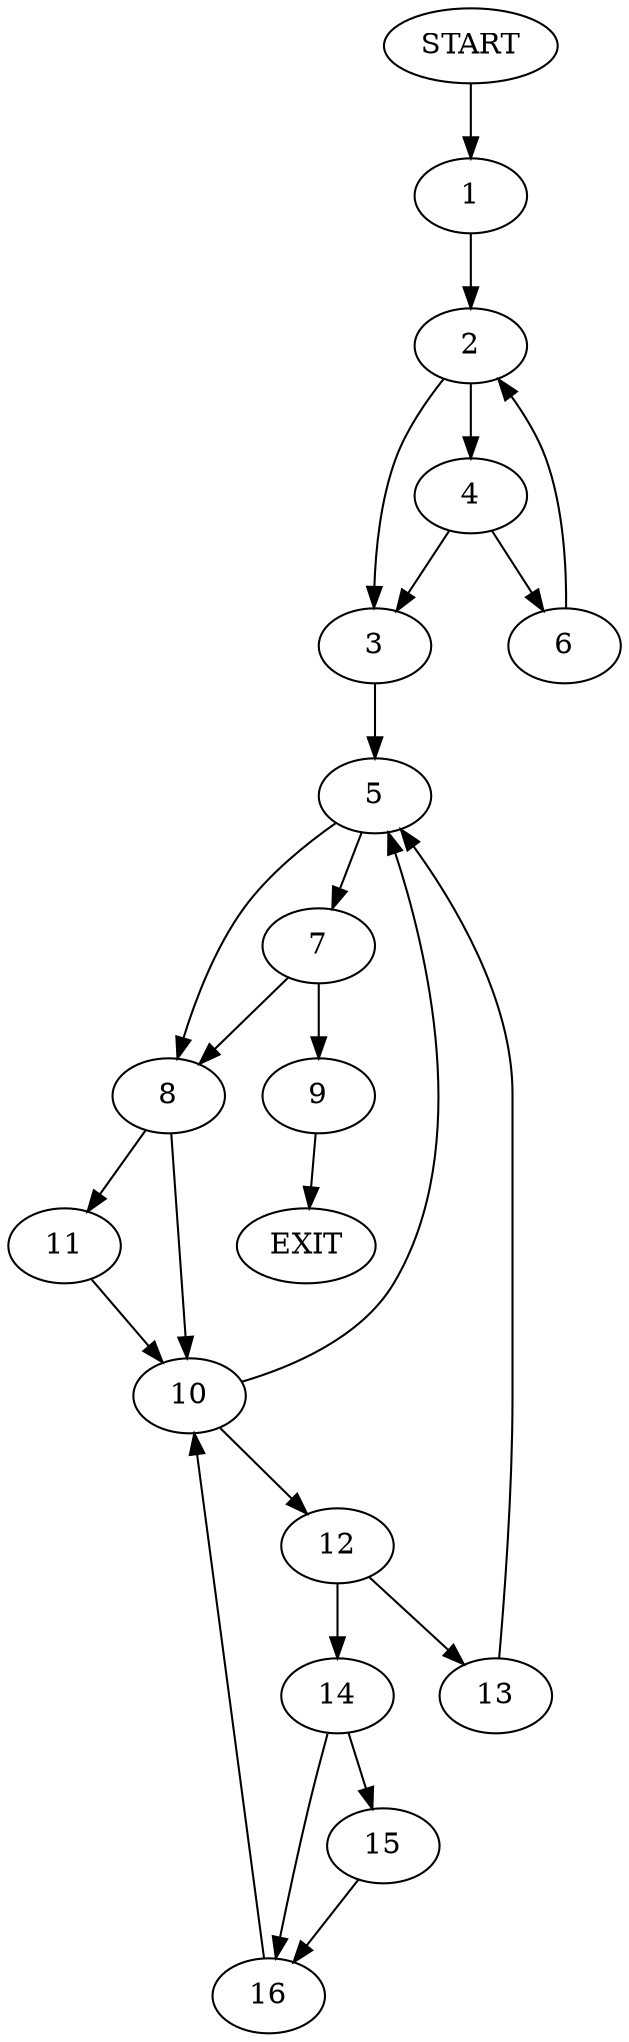digraph {
0 [label="START"];
1;
2;
3;
4;
5;
6;
7;
8;
9;
10;
11;
12;
13;
14;
15;
16;
17 [label="EXIT"];
0 -> 1;
1 -> 2;
2 -> 3;
2 -> 4;
3 -> 5;
4 -> 3;
4 -> 6;
6 -> 2;
5 -> 7;
5 -> 8;
7 -> 9;
7 -> 8;
8 -> 10;
8 -> 11;
9 -> 17;
10 -> 12;
10 -> 5;
11 -> 10;
12 -> 13;
12 -> 14;
13 -> 5;
14 -> 15;
14 -> 16;
15 -> 16;
16 -> 10;
}